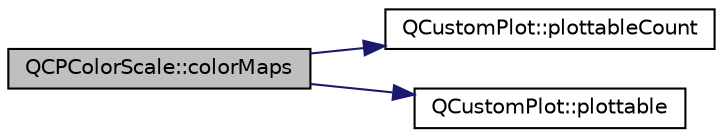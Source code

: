 digraph "QCPColorScale::colorMaps"
{
  edge [fontname="Helvetica",fontsize="10",labelfontname="Helvetica",labelfontsize="10"];
  node [fontname="Helvetica",fontsize="10",shape=record];
  rankdir="LR";
  Node21 [label="QCPColorScale::colorMaps",height=0.2,width=0.4,color="black", fillcolor="grey75", style="filled", fontcolor="black"];
  Node21 -> Node22 [color="midnightblue",fontsize="10",style="solid",fontname="Helvetica"];
  Node22 [label="QCustomPlot::plottableCount",height=0.2,width=0.4,color="black", fillcolor="white", style="filled",URL="$dd/d9b/class_q_custom_plot.html#a5f4f15991c14bf9ad659bb2a19dfbed4"];
  Node21 -> Node23 [color="midnightblue",fontsize="10",style="solid",fontname="Helvetica"];
  Node23 [label="QCustomPlot::plottable",height=0.2,width=0.4,color="black", fillcolor="white", style="filled",URL="$dd/d9b/class_q_custom_plot.html#a32de81ff53e263e785b83b52ecd99d6f"];
}
